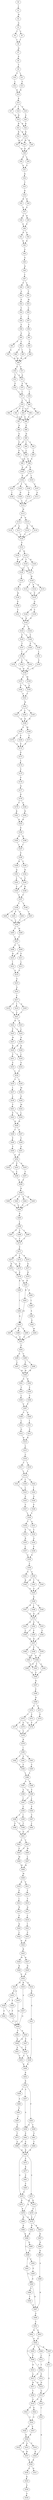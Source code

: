 strict digraph  {
	S0 -> S1 [ label = I ];
	S1 -> S2 [ label = H ];
	S2 -> S3 [ label = A ];
	S3 -> S4 [ label = I ];
	S3 -> S5 [ label = V ];
	S4 -> S6 [ label = I ];
	S5 -> S6 [ label = I ];
	S6 -> S7 [ label = Q ];
	S7 -> S8 [ label = E ];
	S8 -> S9 [ label = Y ];
	S9 -> S10 [ label = V ];
	S9 -> S11 [ label = I ];
	S10 -> S12 [ label = L ];
	S11 -> S13 [ label = V ];
	S12 -> S14 [ label = D ];
	S13 -> S14 [ label = D ];
	S14 -> S15 [ label = K ];
	S15 -> S16 [ label = I ];
	S15 -> S17 [ label = L ];
	S15 -> S18 [ label = V ];
	S16 -> S19 [ label = N ];
	S17 -> S19 [ label = N ];
	S18 -> S20 [ label = S ];
	S19 -> S21 [ label = R ];
	S19 -> S22 [ label = K ];
	S20 -> S22 [ label = K ];
	S21 -> S23 [ label = R ];
	S21 -> S24 [ label = K ];
	S22 -> S24 [ label = K ];
	S23 -> S25 [ label = M ];
	S24 -> S26 [ label = K ];
	S24 -> S27 [ label = L ];
	S24 -> S25 [ label = M ];
	S25 -> S28 [ label = H ];
	S26 -> S28 [ label = H ];
	S27 -> S28 [ label = H ];
	S28 -> S29 [ label = F ];
	S28 -> S30 [ label = L ];
	S29 -> S31 [ label = S ];
	S30 -> S31 [ label = S ];
	S31 -> S32 [ label = K ];
	S32 -> S33 [ label = T ];
	S33 -> S34 [ label = K ];
	S34 -> S35 [ label = H ];
	S34 -> S36 [ label = N ];
	S35 -> S37 [ label = S ];
	S36 -> S37 [ label = S ];
	S37 -> S38 [ label = K ];
	S37 -> S39 [ label = R ];
	S38 -> S40 [ label = F ];
	S39 -> S40 [ label = F ];
	S40 -> S41 [ label = N ];
	S40 -> S42 [ label = S ];
	S41 -> S43 [ label = E ];
	S42 -> S43 [ label = E ];
	S43 -> S44 [ label = S ];
	S44 -> S45 [ label = G ];
	S45 -> S46 [ label = Q ];
	S46 -> S47 [ label = L ];
	S47 -> S48 [ label = S ];
	S47 -> S49 [ label = L ];
	S48 -> S50 [ label = A ];
	S49 -> S51 [ label = V ];
	S50 -> S52 [ label = F ];
	S51 -> S53 [ label = W ];
	S52 -> S54 [ label = Y ];
	S53 -> S55 [ label = C ];
	S54 -> S56 [ label = L ];
	S55 -> S57 [ label = I ];
	S56 -> S58 [ label = F ];
	S57 -> S59 [ label = V ];
	S58 -> S60 [ label = S ];
	S59 -> S61 [ label = A ];
	S60 -> S62 [ label = C ];
	S60 -> S63 [ label = F ];
	S61 -> S64 [ label = V ];
	S62 -> S65 [ label = I ];
	S62 -> S66 [ label = V ];
	S63 -> S67 [ label = A ];
	S64 -> S68 [ label = G ];
	S65 -> S69 [ label = W ];
	S66 -> S69 [ label = W ];
	S67 -> S69 [ label = W ];
	S68 -> S69 [ label = W ];
	S69 -> S70 [ label = G ];
	S69 -> S71 [ label = S ];
	S70 -> S72 [ label = T ];
	S70 -> S73 [ label = A ];
	S71 -> S73 [ label = A ];
	S72 -> S74 [ label = F ];
	S73 -> S75 [ label = S ];
	S73 -> S76 [ label = H ];
	S74 -> S77 [ label = I ];
	S75 -> S77 [ label = I ];
	S76 -> S78 [ label = L ];
	S77 -> S79 [ label = L ];
	S77 -> S80 [ label = I ];
	S78 -> S80 [ label = I ];
	S79 -> S81 [ label = V ];
	S79 -> S82 [ label = L ];
	S79 -> S83 [ label = I ];
	S79 -> S84 [ label = F ];
	S80 -> S83 [ label = I ];
	S80 -> S85 [ label = M ];
	S81 -> S86 [ label = S ];
	S82 -> S86 [ label = S ];
	S83 -> S87 [ label = K ];
	S83 -> S86 [ label = S ];
	S84 -> S86 [ label = S ];
	S85 -> S86 [ label = S ];
	S86 -> S88 [ label = E ];
	S87 -> S89 [ label = N ];
	S88 -> S90 [ label = N ];
	S89 -> S91 [ label = G ];
	S90 -> S92 [ label = Y ];
	S90 -> S93 [ label = F ];
	S90 -> S94 [ label = I ];
	S91 -> S93 [ label = F ];
	S92 -> S95 [ label = I ];
	S93 -> S96 [ label = L ];
	S93 -> S97 [ label = F ];
	S94 -> S96 [ label = L ];
	S95 -> S98 [ label = S ];
	S96 -> S98 [ label = S ];
	S96 -> S99 [ label = A ];
	S97 -> S98 [ label = S ];
	S98 -> S100 [ label = D ];
	S98 -> S101 [ label = N ];
	S99 -> S100 [ label = D ];
	S100 -> S102 [ label = P ];
	S101 -> S102 [ label = P ];
	S101 -> S103 [ label = I ];
	S102 -> S104 [ label = T ];
	S102 -> S105 [ label = V ];
	S102 -> S106 [ label = A ];
	S103 -> S107 [ label = S ];
	S104 -> S108 [ label = I ];
	S105 -> S109 [ label = N ];
	S106 -> S110 [ label = S ];
	S107 -> S111 [ label = A ];
	S108 -> S112 [ label = L ];
	S109 -> S112 [ label = L ];
	S110 -> S112 [ label = L ];
	S111 -> S112 [ label = L ];
	S112 -> S113 [ label = W ];
	S113 -> S114 [ label = R ];
	S113 -> S115 [ label = E ];
	S114 -> S116 [ label = S ];
	S114 -> S117 [ label = A ];
	S115 -> S118 [ label = G ];
	S115 -> S119 [ label = D ];
	S116 -> S120 [ label = Y ];
	S117 -> S120 [ label = Y ];
	S118 -> S120 [ label = Y ];
	S119 -> S120 [ label = Y ];
	S120 -> S121 [ label = P ];
	S121 -> S122 [ label = P ];
	S121 -> S123 [ label = H ];
	S122 -> S124 [ label = N ];
	S123 -> S125 [ label = T ];
	S123 -> S126 [ label = R ];
	S123 -> S124 [ label = N ];
	S124 -> S127 [ label = L ];
	S125 -> S127 [ label = L ];
	S125 -> S128 [ label = I ];
	S126 -> S127 [ label = L ];
	S127 -> S129 [ label = M ];
	S128 -> S130 [ label = I ];
	S129 -> S131 [ label = T ];
	S129 -> S132 [ label = P ];
	S129 -> S133 [ label = Q ];
	S130 -> S134 [ label = H ];
	S131 -> S135 [ label = F ];
	S132 -> S135 [ label = F ];
	S133 -> S135 [ label = F ];
	S134 -> S136 [ label = W ];
	S135 -> S137 [ label = Q ];
	S136 -> S138 [ label = E ];
	S137 -> S139 [ label = V ];
	S137 -> S140 [ label = M ];
	S138 -> S141 [ label = T ];
	S139 -> S142 [ label = K ];
	S140 -> S142 [ label = K ];
	S141 -> S142 [ label = K ];
	S142 -> S143 [ label = F ];
	S142 -> S144 [ label = L ];
	S143 -> S145 [ label = F ];
	S143 -> S146 [ label = Y ];
	S144 -> S146 [ label = Y ];
	S145 -> S147 [ label = Y ];
	S146 -> S148 [ label = F ];
	S146 -> S149 [ label = L ];
	S147 -> S150 [ label = I ];
	S148 -> S150 [ label = I ];
	S149 -> S151 [ label = L ];
	S150 -> S152 [ label = L ];
	S150 -> S153 [ label = C ];
	S150 -> S154 [ label = S ];
	S151 -> S155 [ label = V ];
	S152 -> S156 [ label = Q ];
	S153 -> S156 [ label = Q ];
	S154 -> S156 [ label = Q ];
	S155 -> S156 [ label = Q ];
	S156 -> S157 [ label = L ];
	S156 -> S158 [ label = M ];
	S157 -> S159 [ label = A ];
	S157 -> S160 [ label = G ];
	S158 -> S159 [ label = A ];
	S159 -> S161 [ label = Y ];
	S160 -> S161 [ label = Y ];
	S161 -> S162 [ label = W ];
	S162 -> S163 [ label = F ];
	S162 -> S164 [ label = L ];
	S162 -> S165 [ label = V ];
	S163 -> S166 [ label = H ];
	S164 -> S166 [ label = H ];
	S165 -> S166 [ label = H ];
	S166 -> S167 [ label = A ];
	S166 -> S168 [ label = M ];
	S167 -> S169 [ label = F ];
	S167 -> S170 [ label = L ];
	S168 -> S171 [ label = Y ];
	S169 -> S172 [ label = P ];
	S170 -> S172 [ label = P ];
	S171 -> S172 [ label = P ];
	S172 -> S173 [ label = E ];
	S173 -> S174 [ label = L ];
	S174 -> S175 [ label = Y ];
	S175 -> S176 [ label = F ];
	S176 -> S177 [ label = Q ];
	S177 -> S178 [ label = K ];
	S178 -> S179 [ label = T ];
	S178 -> S180 [ label = A ];
	S179 -> S181 [ label = K ];
	S180 -> S182 [ label = R ];
	S181 -> S183 [ label = K ];
	S182 -> S183 [ label = K ];
	S183 -> S184 [ label = E ];
	S184 -> S185 [ label = D ];
	S184 -> S186 [ label = E ];
	S185 -> S187 [ label = I ];
	S186 -> S187 [ label = I ];
	S187 -> S188 [ label = P ];
	S188 -> S189 [ label = R ];
	S188 -> S190 [ label = T ];
	S189 -> S191 [ label = Q ];
	S190 -> S192 [ label = R ];
	S191 -> S193 [ label = L ];
	S191 -> S194 [ label = V ];
	S192 -> S194 [ label = V ];
	S193 -> S195 [ label = V ];
	S194 -> S196 [ label = R ];
	S194 -> S195 [ label = V ];
	S195 -> S197 [ label = Y ];
	S196 -> S197 [ label = Y ];
	S197 -> S198 [ label = I ];
	S197 -> S199 [ label = Y ];
	S198 -> S200 [ label = G ];
	S198 -> S201 [ label = F ];
	S198 -> S202 [ label = S ];
	S199 -> S203 [ label = T ];
	S200 -> S204 [ label = L ];
	S201 -> S204 [ label = L ];
	S202 -> S204 [ label = L ];
	S203 -> S204 [ label = L ];
	S204 -> S205 [ label = Y ];
	S204 -> S206 [ label = H ];
	S205 -> S207 [ label = L ];
	S206 -> S207 [ label = L ];
	S207 -> S208 [ label = F ];
	S207 -> S209 [ label = V ];
	S208 -> S210 [ label = H ];
	S209 -> S210 [ label = H ];
	S209 -> S211 [ label = F ];
	S210 -> S212 [ label = I ];
	S211 -> S213 [ label = L ];
	S212 -> S214 [ label = A ];
	S213 -> S214 [ label = A ];
	S214 -> S215 [ label = G ];
	S215 -> S216 [ label = A ];
	S216 -> S217 [ label = Y ];
	S217 -> S218 [ label = L ];
	S217 -> S219 [ label = I ];
	S217 -> S220 [ label = A ];
	S218 -> S221 [ label = L ];
	S219 -> S221 [ label = L ];
	S220 -> S221 [ label = L ];
	S221 -> S222 [ label = N ];
	S221 -> S223 [ label = S ];
	S222 -> S224 [ label = L ];
	S222 -> S225 [ label = F ];
	S223 -> S224 [ label = L ];
	S224 -> S226 [ label = N ];
	S225 -> S227 [ label = W ];
	S226 -> S228 [ label = H ];
	S226 -> S229 [ label = R ];
	S227 -> S229 [ label = R ];
	S228 -> S230 [ label = L ];
	S229 -> S230 [ label = L ];
	S229 -> S231 [ label = V ];
	S230 -> S232 [ label = G ];
	S231 -> S233 [ label = S ];
	S232 -> S234 [ label = L ];
	S233 -> S234 [ label = L ];
	S234 -> S235 [ label = V ];
	S234 -> S236 [ label = I ];
	S235 -> S237 [ label = L ];
	S236 -> S238 [ label = M ];
	S237 -> S239 [ label = L ];
	S238 -> S240 [ label = G ];
	S239 -> S241 [ label = V ];
	S240 -> S242 [ label = M ];
	S241 -> S243 [ label = P ];
	S241 -> S244 [ label = L ];
	S242 -> S244 [ label = L ];
	S243 -> S245 [ label = H ];
	S244 -> S245 [ label = H ];
	S245 -> S246 [ label = Y ];
	S245 -> S247 [ label = F ];
	S246 -> S248 [ label = F ];
	S247 -> S249 [ label = T ];
	S248 -> S250 [ label = V ];
	S249 -> S251 [ label = A ];
	S250 -> S252 [ label = E ];
	S251 -> S252 [ label = E ];
	S252 -> S253 [ label = F ];
	S252 -> S254 [ label = L ];
	S252 -> S255 [ label = A ];
	S253 -> S256 [ label = L ];
	S254 -> S256 [ label = L ];
	S255 -> S257 [ label = V ];
	S256 -> S258 [ label = F ];
	S257 -> S258 [ label = F ];
	S258 -> S259 [ label = H ];
	S259 -> S260 [ label = I ];
	S259 -> S261 [ label = V ];
	S259 -> S262 [ label = A ];
	S259 -> S263 [ label = M ];
	S260 -> S264 [ label = S ];
	S261 -> S264 [ label = S ];
	S262 -> S264 [ label = S ];
	S263 -> S264 [ label = S ];
	S264 -> S265 [ label = R ];
	S265 -> S266 [ label = L ];
	S266 -> S267 [ label = F ];
	S266 -> S268 [ label = V ];
	S266 -> S269 [ label = L ];
	S267 -> S270 [ label = Y ];
	S268 -> S270 [ label = Y ];
	S269 -> S270 [ label = Y ];
	S270 -> S271 [ label = F ];
	S271 -> S272 [ label = T ];
	S271 -> S273 [ label = S ];
	S271 -> S274 [ label = A ];
	S272 -> S275 [ label = D ];
	S273 -> S276 [ label = N ];
	S273 -> S275 [ label = D ];
	S274 -> S277 [ label = E ];
	S275 -> S278 [ label = E ];
	S276 -> S278 [ label = E ];
	S277 -> S279 [ label = K ];
	S278 -> S280 [ label = K ];
	S278 -> S281 [ label = N ];
	S279 -> S281 [ label = N ];
	S280 -> S282 [ label = Y ];
	S281 -> S283 [ label = R ];
	S281 -> S284 [ label = E ];
	S282 -> S285 [ label = Q ];
	S283 -> S285 [ label = Q ];
	S284 -> S286 [ label = L ];
	S285 -> S287 [ label = K ];
	S285 -> S288 [ label = L ];
	S285 -> S289 [ label = T ];
	S286 -> S290 [ label = A ];
	S287 -> S291 [ label = G ];
	S288 -> S291 [ label = G ];
	S289 -> S291 [ label = G ];
	S290 -> S292 [ label = E ];
	S291 -> S293 [ label = F ];
	S292 -> S294 [ label = M ];
	S293 -> S295 [ label = S ];
	S293 -> S296 [ label = T ];
	S294 -> S291 [ label = G ];
	S295 -> S297 [ label = L ];
	S296 -> S298 [ label = I ];
	S296 -> S299 [ label = V ];
	S297 -> S300 [ label = W ];
	S298 -> S300 [ label = W ];
	S299 -> S300 [ label = W ];
	S300 -> S301 [ label = A ];
	S300 -> S302 [ label = R ];
	S301 -> S303 [ label = V ];
	S302 -> S304 [ label = F ];
	S303 -> S305 [ label = L ];
	S304 -> S306 [ label = V ];
	S305 -> S307 [ label = F ];
	S306 -> S307 [ label = F ];
	S307 -> S308 [ label = V ];
	S307 -> S309 [ label = P ];
	S308 -> S310 [ label = L ];
	S309 -> S311 [ label = I ];
	S310 -> S312 [ label = G ];
	S311 -> S313 [ label = V ];
	S312 -> S314 [ label = R ];
	S313 -> S314 [ label = R ];
	S314 -> S315 [ label = L ];
	S315 -> S316 [ label = L ];
	S316 -> S317 [ label = T ];
	S316 -> S318 [ label = I ];
	S317 -> S319 [ label = L ];
	S318 -> S319 [ label = L ];
	S319 -> S320 [ label = I ];
	S319 -> S321 [ label = S ];
	S319 -> S322 [ label = A ];
	S320 -> S323 [ label = L ];
	S321 -> S323 [ label = L ];
	S322 -> S324 [ label = I ];
	S323 -> S325 [ label = S ];
	S324 -> S326 [ label = G ];
	S325 -> S327 [ label = V ];
	S326 -> S328 [ label = F ];
	S327 -> S329 [ label = L ];
	S328 -> S329 [ label = L ];
	S329 -> S330 [ label = T ];
	S329 -> S331 [ label = A ];
	S330 -> S332 [ label = V ];
	S330 -> S333 [ label = F ];
	S331 -> S332 [ label = V ];
	S332 -> S334 [ label = G ];
	S333 -> S335 [ label = R ];
	S334 -> S336 [ label = F ];
	S335 -> S337 [ label = L ];
	S336 -> S338 [ label = G ];
	S337 -> S338 [ label = G ];
	S338 -> S339 [ label = L ];
	S339 -> S340 [ label = A ];
	S339 -> S341 [ label = G ];
	S340 -> S342 [ label = R ];
	S340 -> S343 [ label = T ];
	S340 -> S344 [ label = G ];
	S341 -> S342 [ label = R ];
	S342 -> S345 [ label = A ];
	S343 -> S345 [ label = A ];
	S344 -> S345 [ label = A ];
	S345 -> S346 [ label = E ];
	S346 -> S347 [ label = N ];
	S346 -> S348 [ label = I ];
	S346 -> S349 [ label = Q ];
	S347 -> S350 [ label = Q ];
	S348 -> S350 [ label = Q ];
	S349 -> S350 [ label = Q ];
	S350 -> S351 [ label = K ];
	S350 -> S352 [ label = G ];
	S350 -> S353 [ label = E ];
	S351 -> S354 [ label = L ];
	S352 -> S355 [ label = F ];
	S352 -> S354 [ label = L ];
	S353 -> S356 [ label = V ];
	S354 -> S357 [ label = D ];
	S355 -> S357 [ label = D ];
	S356 -> S357 [ label = D ];
	S357 -> S358 [ label = F ];
	S357 -> S359 [ label = L ];
	S357 -> S360 [ label = I ];
	S358 -> S361 [ label = S ];
	S358 -> S362 [ label = A ];
	S359 -> S362 [ label = A ];
	S360 -> S362 [ label = A ];
	S361 -> S363 [ label = T ];
	S362 -> S364 [ label = A ];
	S362 -> S363 [ label = T ];
	S362 -> S365 [ label = E ];
	S363 -> S366 [ label = G ];
	S364 -> S366 [ label = G ];
	S365 -> S366 [ label = G ];
	S366 -> S367 [ label = N ];
	S367 -> S368 [ label = F ];
	S368 -> S369 [ label = N ];
	S369 -> S370 [ label = V ];
	S369 -> S371 [ label = S ];
	S370 -> S372 [ label = L ];
	S370 -> S373 [ label = V ];
	S371 -> S374 [ label = P ];
	S372 -> S375 [ label = G ];
	S372 -> S376 [ label = F ];
	S372 -> S377 [ label = A ];
	S373 -> S376 [ label = F ];
	S374 -> S376 [ label = F ];
	S375 -> S378 [ label = V ];
	S376 -> S378 [ label = V ];
	S377 -> S378 [ label = V ];
	S378 -> S379 [ label = R ];
	S379 -> S380 [ label = I ];
	S380 -> S381 [ label = A ];
	S380 -> S382 [ label = T ];
	S380 -> S383 [ label = V ];
	S381 -> S384 [ label = V ];
	S382 -> S384 [ label = V ];
	S383 -> S385 [ label = C ];
	S384 -> S386 [ label = L ];
	S385 -> S386 [ label = L ];
	S386 -> S387 [ label = A ];
	S386 -> S388 [ label = S ];
	S387 -> S389 [ label = S ];
	S387 -> S390 [ label = A ];
	S388 -> S389 [ label = S ];
	S389 -> S391 [ label = I ];
	S389 -> S392 [ label = L ];
	S390 -> S391 [ label = I ];
	S391 -> S393 [ label = C ];
	S392 -> S394 [ label = F ];
	S393 -> S395 [ label = I ];
	S393 -> S396 [ label = L ];
	S394 -> S397 [ label = V ];
	S395 -> S398 [ label = T ];
	S396 -> S399 [ label = S ];
	S396 -> S398 [ label = T ];
	S397 -> S400 [ label = L ];
	S398 -> S401 [ label = Q ];
	S399 -> S401 [ label = Q ];
	S400 -> S401 [ label = Q ];
	S401 -> S402 [ label = A ];
	S401 -> S403 [ label = V ];
	S402 -> S404 [ label = F ];
	S403 -> S404 [ label = F ];
	S403 -> S405 [ label = W ];
	S404 -> S406 [ label = M ];
	S405 -> S407 [ label = L ];
	S406 -> S408 [ label = M ];
	S407 -> S408 [ label = M ];
	S408 -> S409 [ label = W ];
	S409 -> S410 [ label = K ];
	S409 -> S411 [ label = P ];
	S410 -> S412 [ label = F ];
	S411 -> S413 [ label = Y ];
	S412 -> S414 [ label = I ];
	S413 -> S415 [ label = T ];
	S414 -> S416 [ label = N ];
	S415 -> S417 [ label = Q ];
	S416 -> S418 [ label = F ];
	S417 -> S419 [ label = L ];
	S418 -> S420 [ label = Q ];
	S419 -> S421 [ label = I ];
	S420 -> S422 [ label = L ];
	S421 -> S423 [ label = V ];
	S422 -> S424 [ label = R ];
	S423 -> S424 [ label = R ];
	S424 -> S425 [ label = R ];
	S425 -> S426 [ label = W ];
	S425 -> S427 [ label = R ];
	S426 -> S428 [ label = R ];
	S427 -> S429 [ label = N ];
	S428 -> S430 [ label = E ];
	S429 -> S430 [ label = E ];
	S430 -> S431 [ label = H ];
	S430 -> S432 [ label = Q ];
	S430 -> S433 [ label = R ];
	S431 -> S434 [ label = S ];
	S431 -> S435 [ label = G ];
	S432 -> S436 [ label = E ];
	S433 -> S437 [ label = A ];
	S434 -> S438 [ label = T ];
	S434 -> S439 [ label = S ];
	S435 -> S440 [ label = Q ];
	S436 -> S441 [ label = E ];
	S437 -> S440 [ label = Q ];
	S438 -> S442 [ label = S ];
	S438 -> S443 [ label = F ];
	S439 -> S443 [ label = F ];
	S440 -> S444 [ label = A ];
	S440 -> S445 [ label = T ];
	S441 -> S446 [ label = L ];
	S442 -> S440 [ label = Q ];
	S443 -> S440 [ label = Q ];
	S444 -> S447 [ label = P ];
	S444 -> S448 [ label = Q ];
	S445 -> S448 [ label = Q ];
	S446 -> S449 [ label = K ];
	S447 -> S450 [ label = T ];
	S448 -> S450 [ label = T ];
	S448 -> S451 [ label = A ];
	S449 -> S452 [ label = K ];
	S450 -> S453 [ label = V ];
	S450 -> S446 [ label = L ];
	S451 -> S453 [ label = V ];
	S452 -> S454 [ label = K ];
	S453 -> S449 [ label = K ];
	S454 -> S455 [ label = P ];
	S454 -> S456 [ label = A ];
	S454 -> S457 [ label = A ];
	S455 -> S458 [ label = T ];
	S455 -> S459 [ label = A ];
	S456 -> S460 [ label = A ];
	S457 -> S459 [ label = A ];
	S458 -> S461 [ label = V ];
	S459 -> S462 [ label = P ];
	S460 -> S463 [ label = V ];
	S461 -> S464 [ label = T ];
	S462 -> S465 [ label = S ];
	S462 -> S466 [ label = A ];
	S463 -> S467 [ label = L ];
	S464 -> S468 [ label = K ];
	S465 -> S468 [ label = K ];
	S466 -> S468 [ label = K ];
	S467 -> S469 [ label = S ];
	S468 -> S470 [ label = G ];
	S468 -> S471 [ label = S ];
	S468 -> S472 [ label = P ];
	S469 -> S473 [ label = T ];
	S470 -> S474 [ label = R ];
	S470 -> S475 [ label = K ];
	S471 -> S476 [ label = K ];
	S471 -> S474 [ label = R ];
	S472 -> S477 [ label = K ];
	S473 -> S466 [ label = A ];
	S474 -> S478 [ label = S ];
	S474 -> S479 [ label = S ];
	S475 -> S476 [ label = K ];
	S476 -> S478 [ label = S ];
	S476 -> S480 [ label = Q ];
	S477 -> S481 [ label = P ];
	S478 -> S482 [ label = R ];
	S478 -> S483 [ label = K ];
	S479 -> S478 [ label = S ];
	S480 -> S484 [ label = K ];
	S481 -> S485 [ label = V ];
	S482 -> S486 [ label = K ];
	S483 -> S487 [ label = K ];
	S484 -> S486 [ label = K ];
	S485 -> S470 [ label = G ];
	S486 -> S488 [ label = G ];
	S486 -> S489 [ label = D ];
	S487 -> S490 [ label = D ];
	S488 -> S491 [ label = T ];
	S488 -> S492 [ label = S ];
	S489 -> S488 [ label = G ];
	S490 -> S493 [ label = K ];
	S491 -> S494 [ label = E ];
	S492 -> S495 [ label = F ];
	S493 -> S496 [ label = A ];
	S494 -> S497 [ label = N ];
	S494 -> S498 [ label = S ];
	S495 -> S494 [ label = E ];
	S496 -> S497 [ label = N ];
	S497 -> S499 [ label = G ];
	S498 -> S500 [ label = T ];
	S499 -> S501 [ label = V ];
	S500 -> S497 [ label = N ];
	S501 -> S502 [ label = N ];
	S501 -> S503 [ label = G ];
	S502 -> S504 [ label = G ];
	S503 -> S504 [ label = G ];
	S504 -> S505 [ label = T ];
	S504 -> S506 [ label = V ];
	S504 -> S507 [ label = K ];
	S504 -> S508 [ label = A ];
	S505 -> S506 [ label = V ];
	S506 -> S509 [ label = T ];
	S506 -> S510 [ label = N ];
	S507 -> S511 [ label = S ];
	S508 -> S512 [ label = L ];
	S509 -> S513 [ label = S ];
	S509 -> S514 [ label = P ];
	S510 -> S513 [ label = S ];
	S511 -> S515 [ label = G ];
	S512 -> S509 [ label = T ];
	S513 -> S516 [ label = N ];
	S513 -> S517 [ label = H ];
	S514 -> S516 [ label = N ];
	S515 -> S518 [ label = A ];
	S515 -> S519 [ label = K ];
	S516 -> S515 [ label = G ];
	S517 -> S520 [ label = T ];
	S518 -> S521 [ label = D ];
	S518 -> S522 [ label = E ];
	S519 -> S523 [ label = L ];
	S520 -> S518 [ label = A ];
	S521 -> S524 [ label = S ];
	S522 -> S524 [ label = S ];
	S523 -> S525 [ label = K ];
	S524 -> S526 [ label = P ];
	S524 -> S527 [ label = S ];
	S525 -> S528 [ label = K ];
	S526 -> S529 [ label = R ];
	S527 -> S529 [ label = R ];
	S528 -> S530 [ label = E ];
	S528 -> S531 [ label = N ];
	S529 -> S532 [ label = N ];
	S529 -> S533 [ label = A ];
	S529 -> S534 [ label = V ];
	S530 -> S535 [ label = K ];
	S532 -> S537 [ label = R ];
	S533 -> S537 [ label = R ];
	S534 -> S525 [ label = K ];
	S535 -> S538 [ label = S ];
	S537 -> S528 [ label = K ];
	S538 -> S539 [ label = S ];
}
